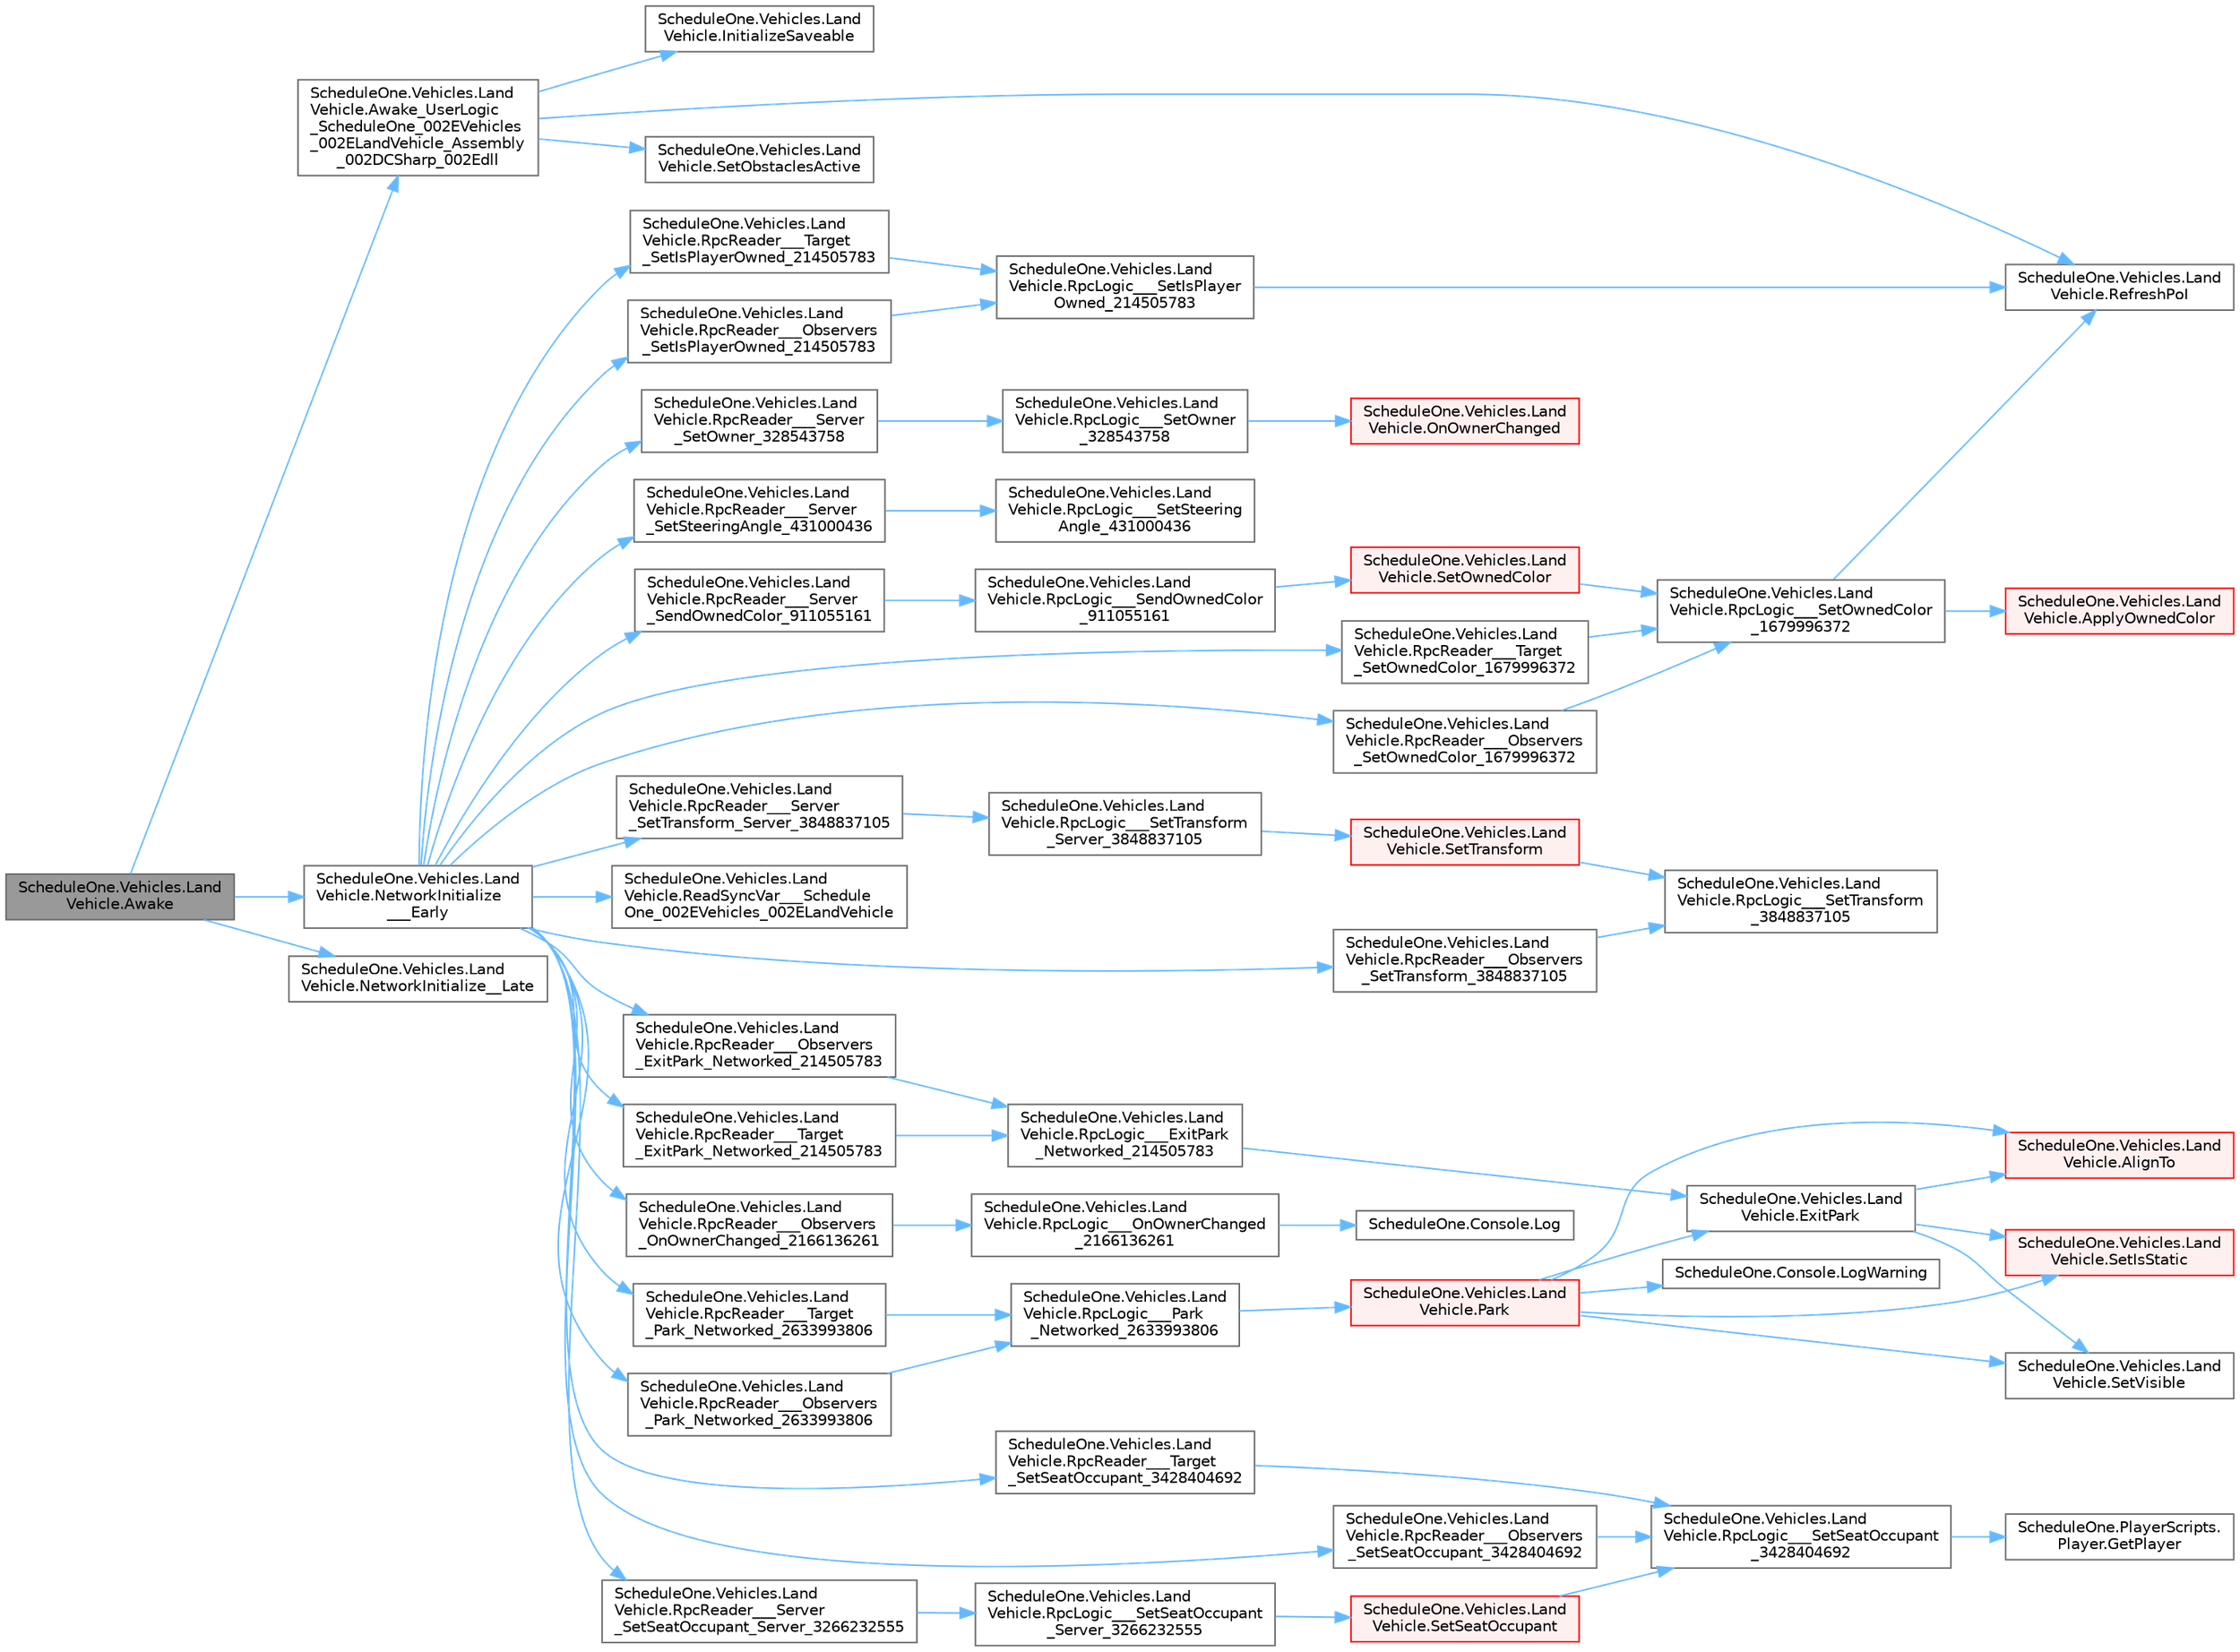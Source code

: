 digraph "ScheduleOne.Vehicles.LandVehicle.Awake"
{
 // LATEX_PDF_SIZE
  bgcolor="transparent";
  edge [fontname=Helvetica,fontsize=10,labelfontname=Helvetica,labelfontsize=10];
  node [fontname=Helvetica,fontsize=10,shape=box,height=0.2,width=0.4];
  rankdir="LR";
  Node1 [id="Node000001",label="ScheduleOne.Vehicles.Land\lVehicle.Awake",height=0.2,width=0.4,color="gray40", fillcolor="grey60", style="filled", fontcolor="black",tooltip=" "];
  Node1 -> Node2 [id="edge1_Node000001_Node000002",color="steelblue1",style="solid",tooltip=" "];
  Node2 [id="Node000002",label="ScheduleOne.Vehicles.Land\lVehicle.Awake_UserLogic\l_ScheduleOne_002EVehicles\l_002ELandVehicle_Assembly\l_002DCSharp_002Edll",height=0.2,width=0.4,color="grey40", fillcolor="white", style="filled",URL="$class_schedule_one_1_1_vehicles_1_1_land_vehicle.html#a214969c9288f3aa9424acac840e24c41",tooltip=" "];
  Node2 -> Node3 [id="edge2_Node000002_Node000003",color="steelblue1",style="solid",tooltip=" "];
  Node3 [id="Node000003",label="ScheduleOne.Vehicles.Land\lVehicle.InitializeSaveable",height=0.2,width=0.4,color="grey40", fillcolor="white", style="filled",URL="$class_schedule_one_1_1_vehicles_1_1_land_vehicle.html#a9dea6ce0b77a41231e05f6111af614ea",tooltip=" "];
  Node2 -> Node4 [id="edge3_Node000002_Node000004",color="steelblue1",style="solid",tooltip=" "];
  Node4 [id="Node000004",label="ScheduleOne.Vehicles.Land\lVehicle.RefreshPoI",height=0.2,width=0.4,color="grey40", fillcolor="white", style="filled",URL="$class_schedule_one_1_1_vehicles_1_1_land_vehicle.html#a1cab52296fc001a78673f429dc6dd55b",tooltip=" "];
  Node2 -> Node5 [id="edge4_Node000002_Node000005",color="steelblue1",style="solid",tooltip=" "];
  Node5 [id="Node000005",label="ScheduleOne.Vehicles.Land\lVehicle.SetObstaclesActive",height=0.2,width=0.4,color="grey40", fillcolor="white", style="filled",URL="$class_schedule_one_1_1_vehicles_1_1_land_vehicle.html#af5406934b9d6997a3082757a34072cc1",tooltip=" "];
  Node1 -> Node6 [id="edge5_Node000001_Node000006",color="steelblue1",style="solid",tooltip=" "];
  Node6 [id="Node000006",label="ScheduleOne.Vehicles.Land\lVehicle.NetworkInitialize\l___Early",height=0.2,width=0.4,color="grey40", fillcolor="white", style="filled",URL="$class_schedule_one_1_1_vehicles_1_1_land_vehicle.html#a9eec4f3ff9864b8c4741c39e0e3c31fb",tooltip=" "];
  Node6 -> Node7 [id="edge6_Node000006_Node000007",color="steelblue1",style="solid",tooltip=" "];
  Node7 [id="Node000007",label="ScheduleOne.Vehicles.Land\lVehicle.ReadSyncVar___Schedule\lOne_002EVehicles_002ELandVehicle",height=0.2,width=0.4,color="grey40", fillcolor="white", style="filled",URL="$class_schedule_one_1_1_vehicles_1_1_land_vehicle.html#a2609d950747eb9ce27a850b7935c51a0",tooltip=" "];
  Node6 -> Node8 [id="edge7_Node000006_Node000008",color="steelblue1",style="solid",tooltip=" "];
  Node8 [id="Node000008",label="ScheduleOne.Vehicles.Land\lVehicle.RpcReader___Observers\l_ExitPark_Networked_214505783",height=0.2,width=0.4,color="grey40", fillcolor="white", style="filled",URL="$class_schedule_one_1_1_vehicles_1_1_land_vehicle.html#aa2c7ca0773406087f52dd7468ff23159",tooltip=" "];
  Node8 -> Node9 [id="edge8_Node000008_Node000009",color="steelblue1",style="solid",tooltip=" "];
  Node9 [id="Node000009",label="ScheduleOne.Vehicles.Land\lVehicle.RpcLogic___ExitPark\l_Networked_214505783",height=0.2,width=0.4,color="grey40", fillcolor="white", style="filled",URL="$class_schedule_one_1_1_vehicles_1_1_land_vehicle.html#aea6997c8bb6d5854d0aa1fb45aa5a14a",tooltip=" "];
  Node9 -> Node10 [id="edge9_Node000009_Node000010",color="steelblue1",style="solid",tooltip=" "];
  Node10 [id="Node000010",label="ScheduleOne.Vehicles.Land\lVehicle.ExitPark",height=0.2,width=0.4,color="grey40", fillcolor="white", style="filled",URL="$class_schedule_one_1_1_vehicles_1_1_land_vehicle.html#a40ab6ea43a8d43b74930a79a9072a79c",tooltip=" "];
  Node10 -> Node11 [id="edge10_Node000010_Node000011",color="steelblue1",style="solid",tooltip=" "];
  Node11 [id="Node000011",label="ScheduleOne.Vehicles.Land\lVehicle.AlignTo",height=0.2,width=0.4,color="red", fillcolor="#FFF0F0", style="filled",URL="$class_schedule_one_1_1_vehicles_1_1_land_vehicle.html#a7773e2bfe7d62e4ee78f66e8d31e105d",tooltip=" "];
  Node10 -> Node19 [id="edge11_Node000010_Node000019",color="steelblue1",style="solid",tooltip=" "];
  Node19 [id="Node000019",label="ScheduleOne.Vehicles.Land\lVehicle.SetIsStatic",height=0.2,width=0.4,color="red", fillcolor="#FFF0F0", style="filled",URL="$class_schedule_one_1_1_vehicles_1_1_land_vehicle.html#a0cc74747fbbc47afba506c81a160337f",tooltip=" "];
  Node10 -> Node22 [id="edge12_Node000010_Node000022",color="steelblue1",style="solid",tooltip=" "];
  Node22 [id="Node000022",label="ScheduleOne.Vehicles.Land\lVehicle.SetVisible",height=0.2,width=0.4,color="grey40", fillcolor="white", style="filled",URL="$class_schedule_one_1_1_vehicles_1_1_land_vehicle.html#aa8888c23ae31b39514a1d437e9c57e44",tooltip=" "];
  Node6 -> Node23 [id="edge13_Node000006_Node000023",color="steelblue1",style="solid",tooltip=" "];
  Node23 [id="Node000023",label="ScheduleOne.Vehicles.Land\lVehicle.RpcReader___Observers\l_OnOwnerChanged_2166136261",height=0.2,width=0.4,color="grey40", fillcolor="white", style="filled",URL="$class_schedule_one_1_1_vehicles_1_1_land_vehicle.html#a017c7f6855b7ae297e947ff13dd575fe",tooltip=" "];
  Node23 -> Node24 [id="edge14_Node000023_Node000024",color="steelblue1",style="solid",tooltip=" "];
  Node24 [id="Node000024",label="ScheduleOne.Vehicles.Land\lVehicle.RpcLogic___OnOwnerChanged\l_2166136261",height=0.2,width=0.4,color="grey40", fillcolor="white", style="filled",URL="$class_schedule_one_1_1_vehicles_1_1_land_vehicle.html#a2360b5542c5b0298c16a40fd7ce75812",tooltip=" "];
  Node24 -> Node25 [id="edge15_Node000024_Node000025",color="steelblue1",style="solid",tooltip=" "];
  Node25 [id="Node000025",label="ScheduleOne.Console.Log",height=0.2,width=0.4,color="grey40", fillcolor="white", style="filled",URL="$class_schedule_one_1_1_console.html#afb218907244d12f7d08b1c1831fa1f8c",tooltip=" "];
  Node6 -> Node26 [id="edge16_Node000006_Node000026",color="steelblue1",style="solid",tooltip=" "];
  Node26 [id="Node000026",label="ScheduleOne.Vehicles.Land\lVehicle.RpcReader___Observers\l_Park_Networked_2633993806",height=0.2,width=0.4,color="grey40", fillcolor="white", style="filled",URL="$class_schedule_one_1_1_vehicles_1_1_land_vehicle.html#a83e46acf9212fe408ae8041c178ad5bc",tooltip=" "];
  Node26 -> Node27 [id="edge17_Node000026_Node000027",color="steelblue1",style="solid",tooltip=" "];
  Node27 [id="Node000027",label="ScheduleOne.Vehicles.Land\lVehicle.RpcLogic___Park\l_Networked_2633993806",height=0.2,width=0.4,color="grey40", fillcolor="white", style="filled",URL="$class_schedule_one_1_1_vehicles_1_1_land_vehicle.html#a77d2189d00baced2c41b42d58d8cb676",tooltip=" "];
  Node27 -> Node28 [id="edge18_Node000027_Node000028",color="steelblue1",style="solid",tooltip=" "];
  Node28 [id="Node000028",label="ScheduleOne.Vehicles.Land\lVehicle.Park",height=0.2,width=0.4,color="red", fillcolor="#FFF0F0", style="filled",URL="$class_schedule_one_1_1_vehicles_1_1_land_vehicle.html#a7505b365333777e9d5bfe28a2b4a1ce6",tooltip=" "];
  Node28 -> Node11 [id="edge19_Node000028_Node000011",color="steelblue1",style="solid",tooltip=" "];
  Node28 -> Node10 [id="edge20_Node000028_Node000010",color="steelblue1",style="solid",tooltip=" "];
  Node28 -> Node29 [id="edge21_Node000028_Node000029",color="steelblue1",style="solid",tooltip=" "];
  Node29 [id="Node000029",label="ScheduleOne.Console.LogWarning",height=0.2,width=0.4,color="grey40", fillcolor="white", style="filled",URL="$class_schedule_one_1_1_console.html#a4af4a471d16b1029b44a8121bf41d45c",tooltip=" "];
  Node28 -> Node19 [id="edge22_Node000028_Node000019",color="steelblue1",style="solid",tooltip=" "];
  Node28 -> Node22 [id="edge23_Node000028_Node000022",color="steelblue1",style="solid",tooltip=" "];
  Node6 -> Node33 [id="edge24_Node000006_Node000033",color="steelblue1",style="solid",tooltip=" "];
  Node33 [id="Node000033",label="ScheduleOne.Vehicles.Land\lVehicle.RpcReader___Observers\l_SetIsPlayerOwned_214505783",height=0.2,width=0.4,color="grey40", fillcolor="white", style="filled",URL="$class_schedule_one_1_1_vehicles_1_1_land_vehicle.html#a988a6318f8757568b6cc7cfc5f98d527",tooltip=" "];
  Node33 -> Node34 [id="edge25_Node000033_Node000034",color="steelblue1",style="solid",tooltip=" "];
  Node34 [id="Node000034",label="ScheduleOne.Vehicles.Land\lVehicle.RpcLogic___SetIsPlayer\lOwned_214505783",height=0.2,width=0.4,color="grey40", fillcolor="white", style="filled",URL="$class_schedule_one_1_1_vehicles_1_1_land_vehicle.html#a4e7063caf1f5df5c3c1b6e76e7ce1922",tooltip=" "];
  Node34 -> Node4 [id="edge26_Node000034_Node000004",color="steelblue1",style="solid",tooltip=" "];
  Node6 -> Node35 [id="edge27_Node000006_Node000035",color="steelblue1",style="solid",tooltip=" "];
  Node35 [id="Node000035",label="ScheduleOne.Vehicles.Land\lVehicle.RpcReader___Observers\l_SetOwnedColor_1679996372",height=0.2,width=0.4,color="grey40", fillcolor="white", style="filled",URL="$class_schedule_one_1_1_vehicles_1_1_land_vehicle.html#a18005253b68fc1044d05c9c6933bc771",tooltip=" "];
  Node35 -> Node36 [id="edge28_Node000035_Node000036",color="steelblue1",style="solid",tooltip=" "];
  Node36 [id="Node000036",label="ScheduleOne.Vehicles.Land\lVehicle.RpcLogic___SetOwnedColor\l_1679996372",height=0.2,width=0.4,color="grey40", fillcolor="white", style="filled",URL="$class_schedule_one_1_1_vehicles_1_1_land_vehicle.html#aa227078ff04dc804fa364138aa98ccc0",tooltip=" "];
  Node36 -> Node37 [id="edge29_Node000036_Node000037",color="steelblue1",style="solid",tooltip=" "];
  Node37 [id="Node000037",label="ScheduleOne.Vehicles.Land\lVehicle.ApplyOwnedColor",height=0.2,width=0.4,color="red", fillcolor="#FFF0F0", style="filled",URL="$class_schedule_one_1_1_vehicles_1_1_land_vehicle.html#a61e427317364261bd0e1c2027787c2bb",tooltip=" "];
  Node36 -> Node4 [id="edge30_Node000036_Node000004",color="steelblue1",style="solid",tooltip=" "];
  Node6 -> Node39 [id="edge31_Node000006_Node000039",color="steelblue1",style="solid",tooltip=" "];
  Node39 [id="Node000039",label="ScheduleOne.Vehicles.Land\lVehicle.RpcReader___Observers\l_SetSeatOccupant_3428404692",height=0.2,width=0.4,color="grey40", fillcolor="white", style="filled",URL="$class_schedule_one_1_1_vehicles_1_1_land_vehicle.html#a6a3b4835bd5c8f36ab86193635c80162",tooltip=" "];
  Node39 -> Node40 [id="edge32_Node000039_Node000040",color="steelblue1",style="solid",tooltip=" "];
  Node40 [id="Node000040",label="ScheduleOne.Vehicles.Land\lVehicle.RpcLogic___SetSeatOccupant\l_3428404692",height=0.2,width=0.4,color="grey40", fillcolor="white", style="filled",URL="$class_schedule_one_1_1_vehicles_1_1_land_vehicle.html#aa3d147aa6bb5bf524925d9bb93fa8f1e",tooltip=" "];
  Node40 -> Node41 [id="edge33_Node000040_Node000041",color="steelblue1",style="solid",tooltip=" "];
  Node41 [id="Node000041",label="ScheduleOne.PlayerScripts.\lPlayer.GetPlayer",height=0.2,width=0.4,color="grey40", fillcolor="white", style="filled",URL="$class_schedule_one_1_1_player_scripts_1_1_player.html#a13df6188b482cb17e2271fcbae1568f6",tooltip=" "];
  Node6 -> Node42 [id="edge34_Node000006_Node000042",color="steelblue1",style="solid",tooltip=" "];
  Node42 [id="Node000042",label="ScheduleOne.Vehicles.Land\lVehicle.RpcReader___Observers\l_SetTransform_3848837105",height=0.2,width=0.4,color="grey40", fillcolor="white", style="filled",URL="$class_schedule_one_1_1_vehicles_1_1_land_vehicle.html#a191e5e7c593846be7bd17e628f3de966",tooltip=" "];
  Node42 -> Node16 [id="edge35_Node000042_Node000016",color="steelblue1",style="solid",tooltip=" "];
  Node16 [id="Node000016",label="ScheduleOne.Vehicles.Land\lVehicle.RpcLogic___SetTransform\l_3848837105",height=0.2,width=0.4,color="grey40", fillcolor="white", style="filled",URL="$class_schedule_one_1_1_vehicles_1_1_land_vehicle.html#aeb560a6ec333857c6cf9d90736cb28d9",tooltip=" "];
  Node6 -> Node43 [id="edge36_Node000006_Node000043",color="steelblue1",style="solid",tooltip=" "];
  Node43 [id="Node000043",label="ScheduleOne.Vehicles.Land\lVehicle.RpcReader___Server\l_SendOwnedColor_911055161",height=0.2,width=0.4,color="grey40", fillcolor="white", style="filled",URL="$class_schedule_one_1_1_vehicles_1_1_land_vehicle.html#a84d3085c9d88038bb48393e3a87511ea",tooltip=" "];
  Node43 -> Node44 [id="edge37_Node000043_Node000044",color="steelblue1",style="solid",tooltip=" "];
  Node44 [id="Node000044",label="ScheduleOne.Vehicles.Land\lVehicle.RpcLogic___SendOwnedColor\l_911055161",height=0.2,width=0.4,color="grey40", fillcolor="white", style="filled",URL="$class_schedule_one_1_1_vehicles_1_1_land_vehicle.html#a8d9cf3de422e348404ebb4fa2fdf6c3d",tooltip=" "];
  Node44 -> Node45 [id="edge38_Node000044_Node000045",color="steelblue1",style="solid",tooltip=" "];
  Node45 [id="Node000045",label="ScheduleOne.Vehicles.Land\lVehicle.SetOwnedColor",height=0.2,width=0.4,color="red", fillcolor="#FFF0F0", style="filled",URL="$class_schedule_one_1_1_vehicles_1_1_land_vehicle.html#a42d57ea43f86e0c5dcf107c86a3bdbc2",tooltip=" "];
  Node45 -> Node36 [id="edge39_Node000045_Node000036",color="steelblue1",style="solid",tooltip=" "];
  Node6 -> Node48 [id="edge40_Node000006_Node000048",color="steelblue1",style="solid",tooltip=" "];
  Node48 [id="Node000048",label="ScheduleOne.Vehicles.Land\lVehicle.RpcReader___Server\l_SetOwner_328543758",height=0.2,width=0.4,color="grey40", fillcolor="white", style="filled",URL="$class_schedule_one_1_1_vehicles_1_1_land_vehicle.html#a298c4fb9a793a844649235f49a1caba7",tooltip=" "];
  Node48 -> Node49 [id="edge41_Node000048_Node000049",color="steelblue1",style="solid",tooltip=" "];
  Node49 [id="Node000049",label="ScheduleOne.Vehicles.Land\lVehicle.RpcLogic___SetOwner\l_328543758",height=0.2,width=0.4,color="grey40", fillcolor="white", style="filled",URL="$class_schedule_one_1_1_vehicles_1_1_land_vehicle.html#a66378623a3b4bc6801e8d82232b40ac6",tooltip=" "];
  Node49 -> Node50 [id="edge42_Node000049_Node000050",color="steelblue1",style="solid",tooltip=" "];
  Node50 [id="Node000050",label="ScheduleOne.Vehicles.Land\lVehicle.OnOwnerChanged",height=0.2,width=0.4,color="red", fillcolor="#FFF0F0", style="filled",URL="$class_schedule_one_1_1_vehicles_1_1_land_vehicle.html#ab071c45b821e788272bc88e9bf641a09",tooltip=" "];
  Node6 -> Node52 [id="edge43_Node000006_Node000052",color="steelblue1",style="solid",tooltip=" "];
  Node52 [id="Node000052",label="ScheduleOne.Vehicles.Land\lVehicle.RpcReader___Server\l_SetSeatOccupant_Server_3266232555",height=0.2,width=0.4,color="grey40", fillcolor="white", style="filled",URL="$class_schedule_one_1_1_vehicles_1_1_land_vehicle.html#a89705850e2b97bde939312456f2094f5",tooltip=" "];
  Node52 -> Node53 [id="edge44_Node000052_Node000053",color="steelblue1",style="solid",tooltip=" "];
  Node53 [id="Node000053",label="ScheduleOne.Vehicles.Land\lVehicle.RpcLogic___SetSeatOccupant\l_Server_3266232555",height=0.2,width=0.4,color="grey40", fillcolor="white", style="filled",URL="$class_schedule_one_1_1_vehicles_1_1_land_vehicle.html#aef1768d3b6fb2a32559ec2d9b573223f",tooltip=" "];
  Node53 -> Node54 [id="edge45_Node000053_Node000054",color="steelblue1",style="solid",tooltip=" "];
  Node54 [id="Node000054",label="ScheduleOne.Vehicles.Land\lVehicle.SetSeatOccupant",height=0.2,width=0.4,color="red", fillcolor="#FFF0F0", style="filled",URL="$class_schedule_one_1_1_vehicles_1_1_land_vehicle.html#aaeacb0f12734299643725e221581b11f",tooltip=" "];
  Node54 -> Node40 [id="edge46_Node000054_Node000040",color="steelblue1",style="solid",tooltip=" "];
  Node6 -> Node57 [id="edge47_Node000006_Node000057",color="steelblue1",style="solid",tooltip=" "];
  Node57 [id="Node000057",label="ScheduleOne.Vehicles.Land\lVehicle.RpcReader___Server\l_SetSteeringAngle_431000436",height=0.2,width=0.4,color="grey40", fillcolor="white", style="filled",URL="$class_schedule_one_1_1_vehicles_1_1_land_vehicle.html#a3cbd0115eea624111e414d8f2a9ddce9",tooltip=" "];
  Node57 -> Node58 [id="edge48_Node000057_Node000058",color="steelblue1",style="solid",tooltip=" "];
  Node58 [id="Node000058",label="ScheduleOne.Vehicles.Land\lVehicle.RpcLogic___SetSteering\lAngle_431000436",height=0.2,width=0.4,color="grey40", fillcolor="white", style="filled",URL="$class_schedule_one_1_1_vehicles_1_1_land_vehicle.html#a84d7196e9165ba8cfc870ee1e40a2662",tooltip=" "];
  Node6 -> Node59 [id="edge49_Node000006_Node000059",color="steelblue1",style="solid",tooltip=" "];
  Node59 [id="Node000059",label="ScheduleOne.Vehicles.Land\lVehicle.RpcReader___Server\l_SetTransform_Server_3848837105",height=0.2,width=0.4,color="grey40", fillcolor="white", style="filled",URL="$class_schedule_one_1_1_vehicles_1_1_land_vehicle.html#a91163307a0c34061f0576f3811faa4a2",tooltip=" "];
  Node59 -> Node14 [id="edge50_Node000059_Node000014",color="steelblue1",style="solid",tooltip=" "];
  Node14 [id="Node000014",label="ScheduleOne.Vehicles.Land\lVehicle.RpcLogic___SetTransform\l_Server_3848837105",height=0.2,width=0.4,color="grey40", fillcolor="white", style="filled",URL="$class_schedule_one_1_1_vehicles_1_1_land_vehicle.html#a925d82d449ec6d51128b50673f4a4384",tooltip=" "];
  Node14 -> Node15 [id="edge51_Node000014_Node000015",color="steelblue1",style="solid",tooltip=" "];
  Node15 [id="Node000015",label="ScheduleOne.Vehicles.Land\lVehicle.SetTransform",height=0.2,width=0.4,color="red", fillcolor="#FFF0F0", style="filled",URL="$class_schedule_one_1_1_vehicles_1_1_land_vehicle.html#a9728f1d0bee7a91aed591debfb5f84b8",tooltip=" "];
  Node15 -> Node16 [id="edge52_Node000015_Node000016",color="steelblue1",style="solid",tooltip=" "];
  Node6 -> Node60 [id="edge53_Node000006_Node000060",color="steelblue1",style="solid",tooltip=" "];
  Node60 [id="Node000060",label="ScheduleOne.Vehicles.Land\lVehicle.RpcReader___Target\l_ExitPark_Networked_214505783",height=0.2,width=0.4,color="grey40", fillcolor="white", style="filled",URL="$class_schedule_one_1_1_vehicles_1_1_land_vehicle.html#a156c5965b6230de63a15fd47e4e7a39f",tooltip=" "];
  Node60 -> Node9 [id="edge54_Node000060_Node000009",color="steelblue1",style="solid",tooltip=" "];
  Node6 -> Node61 [id="edge55_Node000006_Node000061",color="steelblue1",style="solid",tooltip=" "];
  Node61 [id="Node000061",label="ScheduleOne.Vehicles.Land\lVehicle.RpcReader___Target\l_Park_Networked_2633993806",height=0.2,width=0.4,color="grey40", fillcolor="white", style="filled",URL="$class_schedule_one_1_1_vehicles_1_1_land_vehicle.html#aed5f4529aa35515217a8ab350c579304",tooltip=" "];
  Node61 -> Node27 [id="edge56_Node000061_Node000027",color="steelblue1",style="solid",tooltip=" "];
  Node6 -> Node62 [id="edge57_Node000006_Node000062",color="steelblue1",style="solid",tooltip=" "];
  Node62 [id="Node000062",label="ScheduleOne.Vehicles.Land\lVehicle.RpcReader___Target\l_SetIsPlayerOwned_214505783",height=0.2,width=0.4,color="grey40", fillcolor="white", style="filled",URL="$class_schedule_one_1_1_vehicles_1_1_land_vehicle.html#ae077d81dd7dad55c9ee0ba5575f03f41",tooltip=" "];
  Node62 -> Node34 [id="edge58_Node000062_Node000034",color="steelblue1",style="solid",tooltip=" "];
  Node6 -> Node63 [id="edge59_Node000006_Node000063",color="steelblue1",style="solid",tooltip=" "];
  Node63 [id="Node000063",label="ScheduleOne.Vehicles.Land\lVehicle.RpcReader___Target\l_SetOwnedColor_1679996372",height=0.2,width=0.4,color="grey40", fillcolor="white", style="filled",URL="$class_schedule_one_1_1_vehicles_1_1_land_vehicle.html#aea57aa6bd2b711362aa3973856556de5",tooltip=" "];
  Node63 -> Node36 [id="edge60_Node000063_Node000036",color="steelblue1",style="solid",tooltip=" "];
  Node6 -> Node64 [id="edge61_Node000006_Node000064",color="steelblue1",style="solid",tooltip=" "];
  Node64 [id="Node000064",label="ScheduleOne.Vehicles.Land\lVehicle.RpcReader___Target\l_SetSeatOccupant_3428404692",height=0.2,width=0.4,color="grey40", fillcolor="white", style="filled",URL="$class_schedule_one_1_1_vehicles_1_1_land_vehicle.html#afee23e536cb9343141c1727c1f1f3a81",tooltip=" "];
  Node64 -> Node40 [id="edge62_Node000064_Node000040",color="steelblue1",style="solid",tooltip=" "];
  Node1 -> Node65 [id="edge63_Node000001_Node000065",color="steelblue1",style="solid",tooltip=" "];
  Node65 [id="Node000065",label="ScheduleOne.Vehicles.Land\lVehicle.NetworkInitialize__Late",height=0.2,width=0.4,color="grey40", fillcolor="white", style="filled",URL="$class_schedule_one_1_1_vehicles_1_1_land_vehicle.html#a9cf9e29d168513aed66b1ee4be5149db",tooltip=" "];
}

